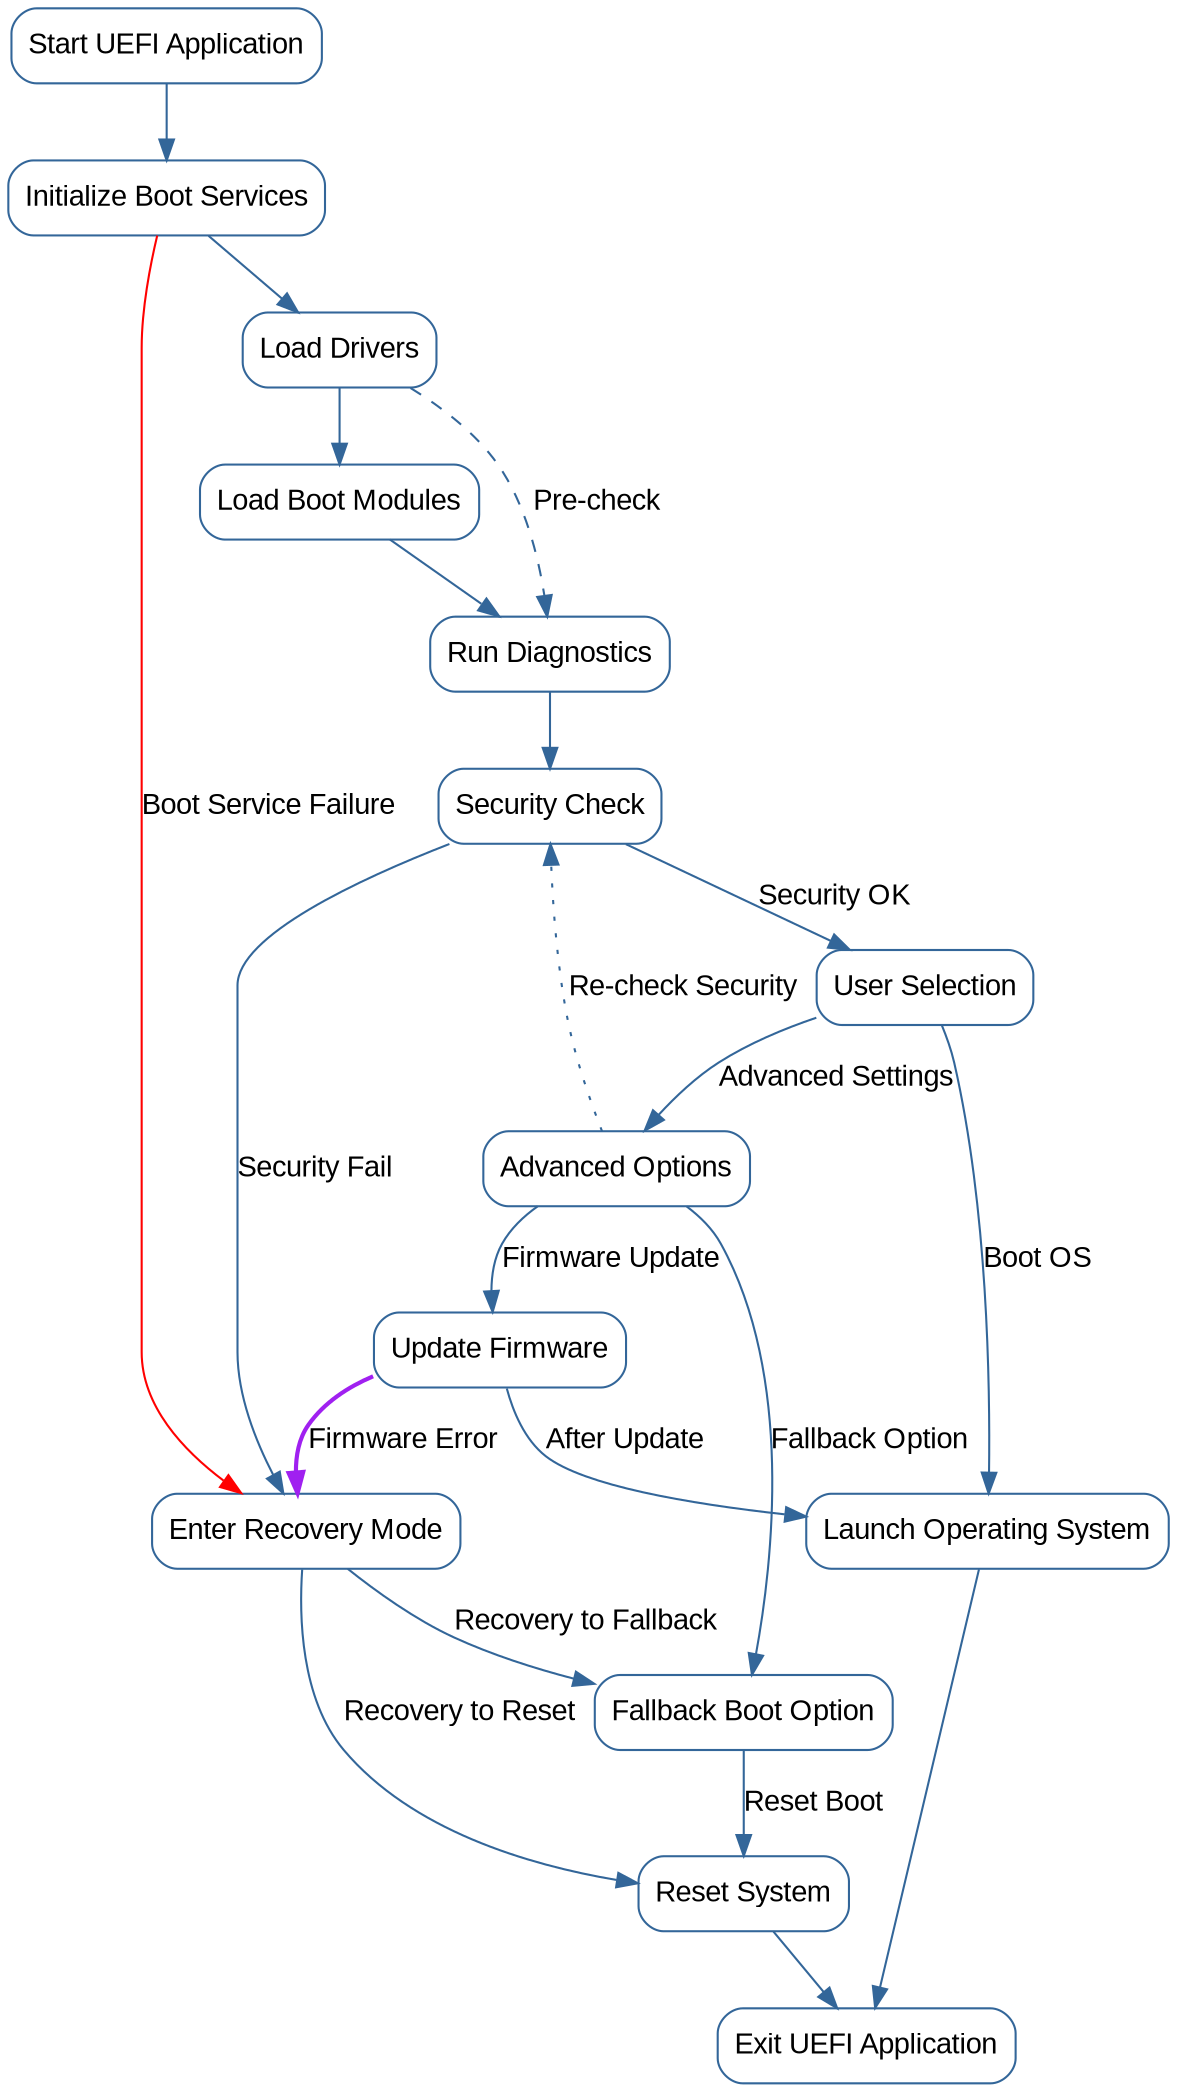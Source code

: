 digraph UEFI_Complex {
    rankdir=TB;
    graph [bgcolor=white, fontsize=10];
    node [shape=box, style=rounded, fontname="Arial", fillcolor="#CCE5FF", color="#336699"];
    edge [color="#336699", fontname="Arial"];

    // Узлы
    entry             [label="Start UEFI Application"];
    initBootServices  [label="Initialize Boot Services"];
    loadDrivers       [label="Load Drivers"];
    loadModules       [label="Load Boot Modules"];
    runDiagnostics    [label="Run Diagnostics"];
    checkSecurity     [label="Security Check"];
    userSelection     [label="User Selection"];
    advancedOptions   [label="Advanced Options"];
    updateFirmware    [label="Update Firmware"];
    recoveryMode      [label="Enter Recovery Mode"];
    fallback          [label="Fallback Boot Option"];
    resetSystem       [label="Reset System"];
    launchOS          [label="Launch Operating System"];
    exit              [label="Exit UEFI Application"];

    // Основной поток загрузки
    entry             -> initBootServices;
    initBootServices  -> loadDrivers;
    loadDrivers       -> loadModules;
    loadModules       -> runDiagnostics;
    runDiagnostics    -> checkSecurity;
    
    // Ветвление после проверки безопасности
    checkSecurity     -> userSelection [label="Security OK"];
    checkSecurity     -> recoveryMode  [label="Security Fail"];

    // Ветка выбора пользователем
    userSelection     -> launchOS      [label="Boot OS"];
    userSelection     -> advancedOptions [label="Advanced Settings"];

    // Продвинутые настройки
    advancedOptions   -> updateFirmware [label="Firmware Update"];
    advancedOptions   -> fallback       [label="Fallback Option"];
    
    // После обновления – переход к загрузке ОС
    updateFirmware    -> launchOS      [label="After Update"];

    // Альтернативные сценарии
    fallback          -> resetSystem   [label="Reset Boot"];
    recoveryMode      -> fallback      [label="Recovery to Fallback"];
    recoveryMode      -> resetSystem   [label="Recovery to Reset"];

    // Завершение
    resetSystem       -> exit;
    launchOS          -> exit;

    // Дополнительные перекрёстные дуги для демонстрации альтернативных путей:
    loadDrivers       -> runDiagnostics [style=dashed, label="Pre-check"];
    advancedOptions   -> checkSecurity  [style=dotted, label="Re-check Security"];
    initBootServices  -> recoveryMode   [color=red, label="Boot Service Failure"];
    updateFirmware    -> recoveryMode   [style=bold, color=purple, label="Firmware Error"];
}
